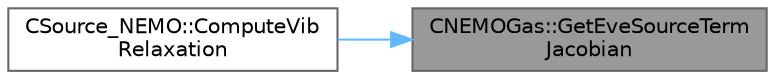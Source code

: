 digraph "CNEMOGas::GetEveSourceTermJacobian"
{
 // LATEX_PDF_SIZE
  bgcolor="transparent";
  edge [fontname=Helvetica,fontsize=10,labelfontname=Helvetica,labelfontsize=10];
  node [fontname=Helvetica,fontsize=10,shape=box,height=0.2,width=0.4];
  rankdir="RL";
  Node1 [id="Node000001",label="CNEMOGas::GetEveSourceTerm\lJacobian",height=0.2,width=0.4,color="gray40", fillcolor="grey60", style="filled", fontcolor="black",tooltip="Compute vibration enery source term jacobian."];
  Node1 -> Node2 [id="edge1_Node000001_Node000002",dir="back",color="steelblue1",style="solid",tooltip=" "];
  Node2 [id="Node000002",label="CSource_NEMO::ComputeVib\lRelaxation",height=0.2,width=0.4,color="grey40", fillcolor="white", style="filled",URL="$classCSource__NEMO.html#ac85fe5f0b0a44bede3c86d966cfdea22",tooltip="Residual of the translational to vibrational energy."];
}
